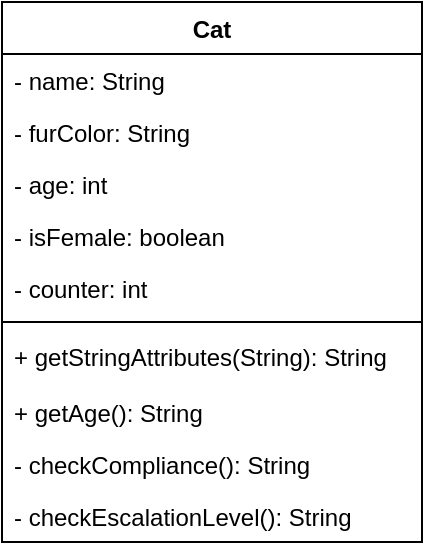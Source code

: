 <mxfile>
    <diagram name="Cat" id="Kbpzw5jS7sq628csrfxw">
        <mxGraphModel grid="1" gridSize="10" guides="1" tooltips="1" connect="1" arrows="1" page="1" fold="1" pageScale="1" pageWidth="827" pageHeight="1169" math="0" shadow="0">
            <root>
                <mxCell id="CKS2YXcwOehzu6ZwlMJZ-0"/>
                <mxCell id="CKS2YXcwOehzu6ZwlMJZ-1" parent="CKS2YXcwOehzu6ZwlMJZ-0"/>
                <mxCell id="CKS2YXcwOehzu6ZwlMJZ-2" value="Cat" style="swimlane;fontStyle=1;align=center;verticalAlign=top;childLayout=stackLayout;horizontal=1;startSize=26;horizontalStack=0;resizeParent=1;resizeParentMax=0;resizeLast=0;collapsible=1;marginBottom=0;" parent="CKS2YXcwOehzu6ZwlMJZ-1" vertex="1">
                    <mxGeometry x="309" y="290" width="210" height="270" as="geometry"/>
                </mxCell>
                <mxCell id="CKS2YXcwOehzu6ZwlMJZ-3" value="- name: String" style="text;strokeColor=none;fillColor=none;align=left;verticalAlign=top;spacingLeft=4;spacingRight=4;overflow=hidden;rotatable=0;points=[[0,0.5],[1,0.5]];portConstraint=eastwest;" parent="CKS2YXcwOehzu6ZwlMJZ-2" vertex="1">
                    <mxGeometry y="26" width="210" height="26" as="geometry"/>
                </mxCell>
                <mxCell id="CKS2YXcwOehzu6ZwlMJZ-4" value="- furColor: String" style="text;strokeColor=none;fillColor=none;align=left;verticalAlign=top;spacingLeft=4;spacingRight=4;overflow=hidden;rotatable=0;points=[[0,0.5],[1,0.5]];portConstraint=eastwest;" parent="CKS2YXcwOehzu6ZwlMJZ-2" vertex="1">
                    <mxGeometry y="52" width="210" height="26" as="geometry"/>
                </mxCell>
                <mxCell id="CKS2YXcwOehzu6ZwlMJZ-5" value="- age: int" style="text;strokeColor=none;fillColor=none;align=left;verticalAlign=top;spacingLeft=4;spacingRight=4;overflow=hidden;rotatable=0;points=[[0,0.5],[1,0.5]];portConstraint=eastwest;" parent="CKS2YXcwOehzu6ZwlMJZ-2" vertex="1">
                    <mxGeometry y="78" width="210" height="26" as="geometry"/>
                </mxCell>
                <mxCell id="ACSTraMrHRkw0a1lhC6l-19" value="- isFemale: boolean" style="text;strokeColor=none;fillColor=none;align=left;verticalAlign=top;spacingLeft=4;spacingRight=4;overflow=hidden;rotatable=0;points=[[0,0.5],[1,0.5]];portConstraint=eastwest;" parent="CKS2YXcwOehzu6ZwlMJZ-2" vertex="1">
                    <mxGeometry y="104" width="210" height="26" as="geometry"/>
                </mxCell>
                <mxCell id="CKS2YXcwOehzu6ZwlMJZ-9" value="- counter: int" style="text;strokeColor=none;fillColor=none;align=left;verticalAlign=top;spacingLeft=4;spacingRight=4;overflow=hidden;rotatable=0;points=[[0,0.5],[1,0.5]];portConstraint=eastwest;" parent="CKS2YXcwOehzu6ZwlMJZ-2" vertex="1">
                    <mxGeometry y="130" width="210" height="26" as="geometry"/>
                </mxCell>
                <mxCell id="CKS2YXcwOehzu6ZwlMJZ-6" value="" style="line;strokeWidth=1;fillColor=none;align=left;verticalAlign=middle;spacingTop=-1;spacingLeft=3;spacingRight=3;rotatable=0;labelPosition=right;points=[];portConstraint=eastwest;" parent="CKS2YXcwOehzu6ZwlMJZ-2" vertex="1">
                    <mxGeometry y="156" width="210" height="8" as="geometry"/>
                </mxCell>
                <mxCell id="CKS2YXcwOehzu6ZwlMJZ-7" value="+ getStringAttributes(String): String" style="text;strokeColor=none;fillColor=none;align=left;verticalAlign=top;spacingLeft=4;spacingRight=4;overflow=hidden;rotatable=0;points=[[0,0.5],[1,0.5]];portConstraint=eastwest;" parent="CKS2YXcwOehzu6ZwlMJZ-2" vertex="1">
                    <mxGeometry y="164" width="210" height="28" as="geometry"/>
                </mxCell>
                <mxCell id="CKS2YXcwOehzu6ZwlMJZ-8" value="+ getAge(): String" style="text;strokeColor=none;fillColor=none;align=left;verticalAlign=top;spacingLeft=4;spacingRight=4;overflow=hidden;rotatable=0;points=[[0,0.5],[1,0.5]];portConstraint=eastwest;" parent="CKS2YXcwOehzu6ZwlMJZ-2" vertex="1">
                    <mxGeometry y="192" width="210" height="26" as="geometry"/>
                </mxCell>
                <mxCell id="ACSTraMrHRkw0a1lhC6l-8" value="- checkCompliance(): String" style="text;strokeColor=none;fillColor=none;align=left;verticalAlign=top;spacingLeft=4;spacingRight=4;overflow=hidden;rotatable=0;points=[[0,0.5],[1,0.5]];portConstraint=eastwest;" parent="CKS2YXcwOehzu6ZwlMJZ-2" vertex="1">
                    <mxGeometry y="218" width="210" height="26" as="geometry"/>
                </mxCell>
                <mxCell id="ACSTraMrHRkw0a1lhC6l-18" value="- checkEscalationLevel(): String" style="text;strokeColor=none;fillColor=none;align=left;verticalAlign=top;spacingLeft=4;spacingRight=4;overflow=hidden;rotatable=0;points=[[0,0.5],[1,0.5]];portConstraint=eastwest;" parent="CKS2YXcwOehzu6ZwlMJZ-2" vertex="1">
                    <mxGeometry y="244" width="210" height="26" as="geometry"/>
                </mxCell>
            </root>
        </mxGraphModel>
    </diagram>
    <diagram name="Cat_Tomcat" id="GjKwTD0aLFSlCiGCE-FC">
        <mxGraphModel dx="592" dy="479" grid="1" gridSize="10" guides="1" tooltips="1" connect="1" arrows="1" fold="1" page="1" pageScale="1" pageWidth="827" pageHeight="1169" math="0" shadow="0">
            <root>
                <mxCell id="ekbUKJyAvyOw_0pWY4zu-0"/>
                <mxCell id="ekbUKJyAvyOw_0pWY4zu-1" parent="ekbUKJyAvyOw_0pWY4zu-0"/>
                <mxCell id="ekbUKJyAvyOw_0pWY4zu-2" value="Cat" style="swimlane;fontStyle=1;align=center;verticalAlign=top;childLayout=stackLayout;horizontal=1;startSize=26;horizontalStack=0;resizeParent=1;resizeParentMax=0;resizeLast=0;collapsible=1;marginBottom=0;" parent="ekbUKJyAvyOw_0pWY4zu-1" vertex="1">
                    <mxGeometry x="80" y="240" width="210" height="218" as="geometry"/>
                </mxCell>
                <mxCell id="ekbUKJyAvyOw_0pWY4zu-3" value="- name: String" style="text;strokeColor=none;fillColor=none;align=left;verticalAlign=top;spacingLeft=4;spacingRight=4;overflow=hidden;rotatable=0;points=[[0,0.5],[1,0.5]];portConstraint=eastwest;" parent="ekbUKJyAvyOw_0pWY4zu-2" vertex="1">
                    <mxGeometry y="26" width="210" height="26" as="geometry"/>
                </mxCell>
                <mxCell id="ekbUKJyAvyOw_0pWY4zu-4" value="- furColor: String" style="text;strokeColor=none;fillColor=none;align=left;verticalAlign=top;spacingLeft=4;spacingRight=4;overflow=hidden;rotatable=0;points=[[0,0.5],[1,0.5]];portConstraint=eastwest;" parent="ekbUKJyAvyOw_0pWY4zu-2" vertex="1">
                    <mxGeometry y="52" width="210" height="26" as="geometry"/>
                </mxCell>
                <mxCell id="ekbUKJyAvyOw_0pWY4zu-5" value="- age: int" style="text;strokeColor=none;fillColor=none;align=left;verticalAlign=top;spacingLeft=4;spacingRight=4;overflow=hidden;rotatable=0;points=[[0,0.5],[1,0.5]];portConstraint=eastwest;" parent="ekbUKJyAvyOw_0pWY4zu-2" vertex="1">
                    <mxGeometry y="78" width="210" height="26" as="geometry"/>
                </mxCell>
                <mxCell id="ekbUKJyAvyOw_0pWY4zu-7" value="- counter: int" style="text;strokeColor=none;fillColor=none;align=left;verticalAlign=top;spacingLeft=4;spacingRight=4;overflow=hidden;rotatable=0;points=[[0,0.5],[1,0.5]];portConstraint=eastwest;" parent="ekbUKJyAvyOw_0pWY4zu-2" vertex="1">
                    <mxGeometry y="104" width="210" height="26" as="geometry"/>
                </mxCell>
                <mxCell id="ekbUKJyAvyOw_0pWY4zu-8" value="" style="line;strokeWidth=1;fillColor=none;align=left;verticalAlign=middle;spacingTop=-1;spacingLeft=3;spacingRight=3;rotatable=0;labelPosition=right;points=[];portConstraint=eastwest;" parent="ekbUKJyAvyOw_0pWY4zu-2" vertex="1">
                    <mxGeometry y="130" width="210" height="8" as="geometry"/>
                </mxCell>
                <mxCell id="ekbUKJyAvyOw_0pWY4zu-9" value="+ getStringAttributes(String): String" style="text;strokeColor=none;fillColor=none;align=left;verticalAlign=top;spacingLeft=4;spacingRight=4;overflow=hidden;rotatable=0;points=[[0,0.5],[1,0.5]];portConstraint=eastwest;" parent="ekbUKJyAvyOw_0pWY4zu-2" vertex="1">
                    <mxGeometry y="138" width="210" height="28" as="geometry"/>
                </mxCell>
                <mxCell id="ekbUKJyAvyOw_0pWY4zu-10" value="+ getAge(): String" style="text;strokeColor=none;fillColor=none;align=left;verticalAlign=top;spacingLeft=4;spacingRight=4;overflow=hidden;rotatable=0;points=[[0,0.5],[1,0.5]];portConstraint=eastwest;" parent="ekbUKJyAvyOw_0pWY4zu-2" vertex="1">
                    <mxGeometry y="166" width="210" height="26" as="geometry"/>
                </mxCell>
                <mxCell id="ekbUKJyAvyOw_0pWY4zu-12" value="- checkEscalationLevel(): String" style="text;strokeColor=none;fillColor=none;align=left;verticalAlign=top;spacingLeft=4;spacingRight=4;overflow=hidden;rotatable=0;points=[[0,0.5],[1,0.5]];portConstraint=eastwest;" parent="ekbUKJyAvyOw_0pWY4zu-2" vertex="1">
                    <mxGeometry y="192" width="210" height="26" as="geometry"/>
                </mxCell>
                <mxCell id="ekbUKJyAvyOw_0pWY4zu-13" value="Tomcat" style="swimlane;fontStyle=1;align=center;verticalAlign=top;childLayout=stackLayout;horizontal=1;startSize=26;horizontalStack=0;resizeParent=1;resizeParentMax=0;resizeLast=0;collapsible=1;marginBottom=0;" parent="ekbUKJyAvyOw_0pWY4zu-1" vertex="1">
                    <mxGeometry x="400" y="240" width="210" height="166" as="geometry"/>
                </mxCell>
                <mxCell id="ekbUKJyAvyOw_0pWY4zu-14" value="- name: String" style="text;strokeColor=none;fillColor=none;align=left;verticalAlign=top;spacingLeft=4;spacingRight=4;overflow=hidden;rotatable=0;points=[[0,0.5],[1,0.5]];portConstraint=eastwest;" parent="ekbUKJyAvyOw_0pWY4zu-13" vertex="1">
                    <mxGeometry y="26" width="210" height="26" as="geometry"/>
                </mxCell>
                <mxCell id="ekbUKJyAvyOw_0pWY4zu-15" value="- furColor: String" style="text;strokeColor=none;fillColor=none;align=left;verticalAlign=top;spacingLeft=4;spacingRight=4;overflow=hidden;rotatable=0;points=[[0,0.5],[1,0.5]];portConstraint=eastwest;" parent="ekbUKJyAvyOw_0pWY4zu-13" vertex="1">
                    <mxGeometry y="52" width="210" height="26" as="geometry"/>
                </mxCell>
                <mxCell id="ekbUKJyAvyOw_0pWY4zu-16" value="- age: int" style="text;strokeColor=none;fillColor=none;align=left;verticalAlign=top;spacingLeft=4;spacingRight=4;overflow=hidden;rotatable=0;points=[[0,0.5],[1,0.5]];portConstraint=eastwest;" parent="ekbUKJyAvyOw_0pWY4zu-13" vertex="1">
                    <mxGeometry y="78" width="210" height="26" as="geometry"/>
                </mxCell>
                <mxCell id="ekbUKJyAvyOw_0pWY4zu-19" value="" style="line;strokeWidth=1;fillColor=none;align=left;verticalAlign=middle;spacingTop=-1;spacingLeft=3;spacingRight=3;rotatable=0;labelPosition=right;points=[];portConstraint=eastwest;" parent="ekbUKJyAvyOw_0pWY4zu-13" vertex="1">
                    <mxGeometry y="104" width="210" height="8" as="geometry"/>
                </mxCell>
                <mxCell id="ekbUKJyAvyOw_0pWY4zu-20" value="+ getStringAttributes(String): String" style="text;strokeColor=none;fillColor=none;align=left;verticalAlign=top;spacingLeft=4;spacingRight=4;overflow=hidden;rotatable=0;points=[[0,0.5],[1,0.5]];portConstraint=eastwest;" parent="ekbUKJyAvyOw_0pWY4zu-13" vertex="1">
                    <mxGeometry y="112" width="210" height="28" as="geometry"/>
                </mxCell>
                <mxCell id="ekbUKJyAvyOw_0pWY4zu-21" value="+ getAge(): String" style="text;strokeColor=none;fillColor=none;align=left;verticalAlign=top;spacingLeft=4;spacingRight=4;overflow=hidden;rotatable=0;points=[[0,0.5],[1,0.5]];portConstraint=eastwest;" parent="ekbUKJyAvyOw_0pWY4zu-13" vertex="1">
                    <mxGeometry y="140" width="210" height="26" as="geometry"/>
                </mxCell>
            </root>
        </mxGraphModel>
    </diagram>
    <diagram name="SuperCat_Cat_Tomcat" id="wztdsKZFeioOu5pu1riI">
        <mxGraphModel dx="796" dy="564" grid="1" gridSize="10" guides="1" tooltips="1" connect="1" arrows="1" fold="1" page="1" pageScale="1" pageWidth="827" pageHeight="1169" math="0" shadow="0">
            <root>
                <mxCell id="I0uCV-kJ4_JoVseyqe2n-0"/>
                <mxCell id="I0uCV-kJ4_JoVseyqe2n-1" parent="I0uCV-kJ4_JoVseyqe2n-0"/>
                <mxCell id="I0uCV-kJ4_JoVseyqe2n-2" value="Cat" style="swimlane;fontStyle=1;align=center;verticalAlign=top;childLayout=stackLayout;horizontal=1;startSize=26;horizontalStack=0;resizeParent=1;resizeParentMax=0;resizeLast=0;collapsible=1;marginBottom=0;" parent="I0uCV-kJ4_JoVseyqe2n-1" vertex="1">
                    <mxGeometry x="160" y="280" width="200" height="112" as="geometry"/>
                </mxCell>
                <mxCell id="I0uCV-kJ4_JoVseyqe2n-6" value="- counter: int" style="text;strokeColor=none;fillColor=none;align=left;verticalAlign=top;spacingLeft=4;spacingRight=4;overflow=hidden;rotatable=0;points=[[0,0.5],[1,0.5]];portConstraint=eastwest;" parent="I0uCV-kJ4_JoVseyqe2n-2" vertex="1">
                    <mxGeometry y="26" width="200" height="26" as="geometry"/>
                </mxCell>
                <mxCell id="I0uCV-kJ4_JoVseyqe2n-7" value="" style="line;strokeWidth=1;fillColor=none;align=left;verticalAlign=middle;spacingTop=-1;spacingLeft=3;spacingRight=3;rotatable=0;labelPosition=right;points=[];portConstraint=eastwest;" parent="I0uCV-kJ4_JoVseyqe2n-2" vertex="1">
                    <mxGeometry y="52" width="200" height="8" as="geometry"/>
                </mxCell>
                <mxCell id="I0uCV-kJ4_JoVseyqe2n-9" value="+ getAge(): String" style="text;strokeColor=none;fillColor=none;align=left;verticalAlign=top;spacingLeft=4;spacingRight=4;overflow=hidden;rotatable=0;points=[[0,0.5],[1,0.5]];portConstraint=eastwest;" parent="I0uCV-kJ4_JoVseyqe2n-2" vertex="1">
                    <mxGeometry y="60" width="200" height="26" as="geometry"/>
                </mxCell>
                <mxCell id="I0uCV-kJ4_JoVseyqe2n-10" value="- checkEscalationLevel(): String" style="text;strokeColor=none;fillColor=none;align=left;verticalAlign=top;spacingLeft=4;spacingRight=4;overflow=hidden;rotatable=0;points=[[0,0.5],[1,0.5]];portConstraint=eastwest;" parent="I0uCV-kJ4_JoVseyqe2n-2" vertex="1">
                    <mxGeometry y="86" width="200" height="26" as="geometry"/>
                </mxCell>
                <mxCell id="I0uCV-kJ4_JoVseyqe2n-11" value="Tomcat" style="swimlane;fontStyle=1;align=center;verticalAlign=top;childLayout=stackLayout;horizontal=1;startSize=26;horizontalStack=0;resizeParent=1;resizeParentMax=0;resizeLast=0;collapsible=1;marginBottom=0;" parent="I0uCV-kJ4_JoVseyqe2n-1" vertex="1">
                    <mxGeometry x="400" y="280" width="210" height="60" as="geometry"/>
                </mxCell>
                <mxCell id="I0uCV-kJ4_JoVseyqe2n-15" value="" style="line;strokeWidth=1;fillColor=none;align=left;verticalAlign=middle;spacingTop=-1;spacingLeft=3;spacingRight=3;rotatable=0;labelPosition=right;points=[];portConstraint=eastwest;" parent="I0uCV-kJ4_JoVseyqe2n-11" vertex="1">
                    <mxGeometry y="26" width="210" height="8" as="geometry"/>
                </mxCell>
                <mxCell id="I0uCV-kJ4_JoVseyqe2n-17" value="+ getAge(): String" style="text;strokeColor=none;fillColor=none;align=left;verticalAlign=top;spacingLeft=4;spacingRight=4;overflow=hidden;rotatable=0;points=[[0,0.5],[1,0.5]];portConstraint=eastwest;" parent="I0uCV-kJ4_JoVseyqe2n-11" vertex="1">
                    <mxGeometry y="34" width="210" height="26" as="geometry"/>
                </mxCell>
                <mxCell id="I0uCV-kJ4_JoVseyqe2n-18" value="SuperCat" style="swimlane;fontStyle=1;align=center;verticalAlign=top;childLayout=stackLayout;horizontal=1;startSize=26;horizontalStack=0;resizeParent=1;resizeParentMax=0;resizeLast=0;collapsible=1;marginBottom=0;" parent="I0uCV-kJ4_JoVseyqe2n-1" vertex="1">
                    <mxGeometry x="280" y="20" width="200" height="140" as="geometry"/>
                </mxCell>
                <mxCell id="I0uCV-kJ4_JoVseyqe2n-19" value="- name: String" style="text;strokeColor=none;fillColor=none;align=left;verticalAlign=top;spacingLeft=4;spacingRight=4;overflow=hidden;rotatable=0;points=[[0,0.5],[1,0.5]];portConstraint=eastwest;" parent="I0uCV-kJ4_JoVseyqe2n-18" vertex="1">
                    <mxGeometry y="26" width="200" height="26" as="geometry"/>
                </mxCell>
                <mxCell id="I0uCV-kJ4_JoVseyqe2n-20" value="- furColor: String" style="text;strokeColor=none;fillColor=none;align=left;verticalAlign=top;spacingLeft=4;spacingRight=4;overflow=hidden;rotatable=0;points=[[0,0.5],[1,0.5]];portConstraint=eastwest;" parent="I0uCV-kJ4_JoVseyqe2n-18" vertex="1">
                    <mxGeometry y="52" width="200" height="26" as="geometry"/>
                </mxCell>
                <mxCell id="I0uCV-kJ4_JoVseyqe2n-21" value="# age: int" style="text;strokeColor=none;fillColor=none;align=left;verticalAlign=top;spacingLeft=4;spacingRight=4;overflow=hidden;rotatable=0;points=[[0,0.5],[1,0.5]];portConstraint=eastwest;" parent="I0uCV-kJ4_JoVseyqe2n-18" vertex="1">
                    <mxGeometry y="78" width="200" height="26" as="geometry"/>
                </mxCell>
                <mxCell id="I0uCV-kJ4_JoVseyqe2n-22" value="" style="line;strokeWidth=1;fillColor=none;align=left;verticalAlign=middle;spacingTop=-1;spacingLeft=3;spacingRight=3;rotatable=0;labelPosition=right;points=[];portConstraint=eastwest;" parent="I0uCV-kJ4_JoVseyqe2n-18" vertex="1">
                    <mxGeometry y="104" width="200" height="8" as="geometry"/>
                </mxCell>
                <mxCell id="I0uCV-kJ4_JoVseyqe2n-23" value="# getStringAttributes(String): String" style="text;strokeColor=none;fillColor=none;align=left;verticalAlign=top;spacingLeft=4;spacingRight=4;overflow=hidden;rotatable=0;points=[[0,0.5],[1,0.5]];portConstraint=eastwest;" parent="I0uCV-kJ4_JoVseyqe2n-18" vertex="1">
                    <mxGeometry y="112" width="200" height="28" as="geometry"/>
                </mxCell>
                <mxCell id="-LjeShswfXlZ4KDvIigD-0" value="Extends" style="endArrow=block;endSize=16;endFill=0;html=1;exitX=0.5;exitY=0;exitDx=0;exitDy=0;" parent="I0uCV-kJ4_JoVseyqe2n-1" source="I0uCV-kJ4_JoVseyqe2n-2" edge="1">
                    <mxGeometry width="160" relative="1" as="geometry">
                        <mxPoint x="330" y="180" as="sourcePoint"/>
                        <mxPoint x="370" y="160" as="targetPoint"/>
                    </mxGeometry>
                </mxCell>
                <mxCell id="-LjeShswfXlZ4KDvIigD-1" value="Extends" style="endArrow=block;endSize=16;endFill=0;html=1;exitX=0.5;exitY=0;exitDx=0;exitDy=0;entryX=0.471;entryY=0.981;entryDx=0;entryDy=0;entryPerimeter=0;" parent="I0uCV-kJ4_JoVseyqe2n-1" source="I0uCV-kJ4_JoVseyqe2n-11" target="I0uCV-kJ4_JoVseyqe2n-23" edge="1">
                    <mxGeometry width="160" relative="1" as="geometry">
                        <mxPoint x="190" y="250" as="sourcePoint"/>
                        <mxPoint x="320" y="190" as="targetPoint"/>
                    </mxGeometry>
                </mxCell>
                <mxCell id="SnIGMCsSJHNsm5uLVWcE-5" value="&lt;h1&gt;Generalisierung&lt;/h1&gt;&lt;div&gt;von unten nach oben&lt;/div&gt;" style="text;html=1;strokeColor=none;fillColor=none;spacing=5;spacingTop=-20;whiteSpace=wrap;overflow=hidden;rounded=0;" vertex="1" parent="I0uCV-kJ4_JoVseyqe2n-1">
                    <mxGeometry x="40" y="40" width="190" height="70" as="geometry"/>
                </mxCell>
                <mxCell id="SnIGMCsSJHNsm5uLVWcE-6" value="&lt;h1&gt;Spezialisierung&lt;/h1&gt;&lt;div&gt;von oben nach unten&lt;/div&gt;" style="text;html=1;strokeColor=none;fillColor=none;spacing=5;spacingTop=-20;whiteSpace=wrap;overflow=hidden;rounded=0;" vertex="1" parent="I0uCV-kJ4_JoVseyqe2n-1">
                    <mxGeometry x="560" y="40" width="190" height="70" as="geometry"/>
                </mxCell>
                <mxCell id="SnIGMCsSJHNsm5uLVWcE-8" value="" style="endArrow=classic;html=1;" edge="1" parent="I0uCV-kJ4_JoVseyqe2n-1">
                    <mxGeometry width="50" height="50" relative="1" as="geometry">
                        <mxPoint x="120" y="200" as="sourcePoint"/>
                        <mxPoint x="120" y="120" as="targetPoint"/>
                    </mxGeometry>
                </mxCell>
                <mxCell id="SnIGMCsSJHNsm5uLVWcE-9" value="" style="endArrow=classic;html=1;" edge="1" parent="I0uCV-kJ4_JoVseyqe2n-1">
                    <mxGeometry width="50" height="50" relative="1" as="geometry">
                        <mxPoint x="640" y="120" as="sourcePoint"/>
                        <mxPoint x="640" y="200" as="targetPoint"/>
                    </mxGeometry>
                </mxCell>
            </root>
        </mxGraphModel>
    </diagram>
</mxfile>